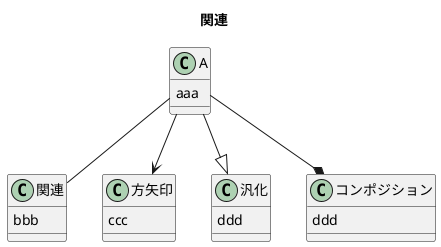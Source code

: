 @startuml
title:関連
' クラス
Class "A"  as A {
aaa
}
Class "関連"  as 関連 {
bbb
}
Class "方矢印"  as 片矢印 {
ccc
}
Class "汎化"  as 汎化 {
ddd
}
Class "コンポジション"  as コンポジション {
ddd
}

' 関連
A --   関連
A -->  片矢印
A --|> 汎化
A --*  コンポジション

' packageでくくれる
' create_product(arg): voidみたいな、()つけるとメソッド
' ()なしでメンバ変数として処理
@enduml